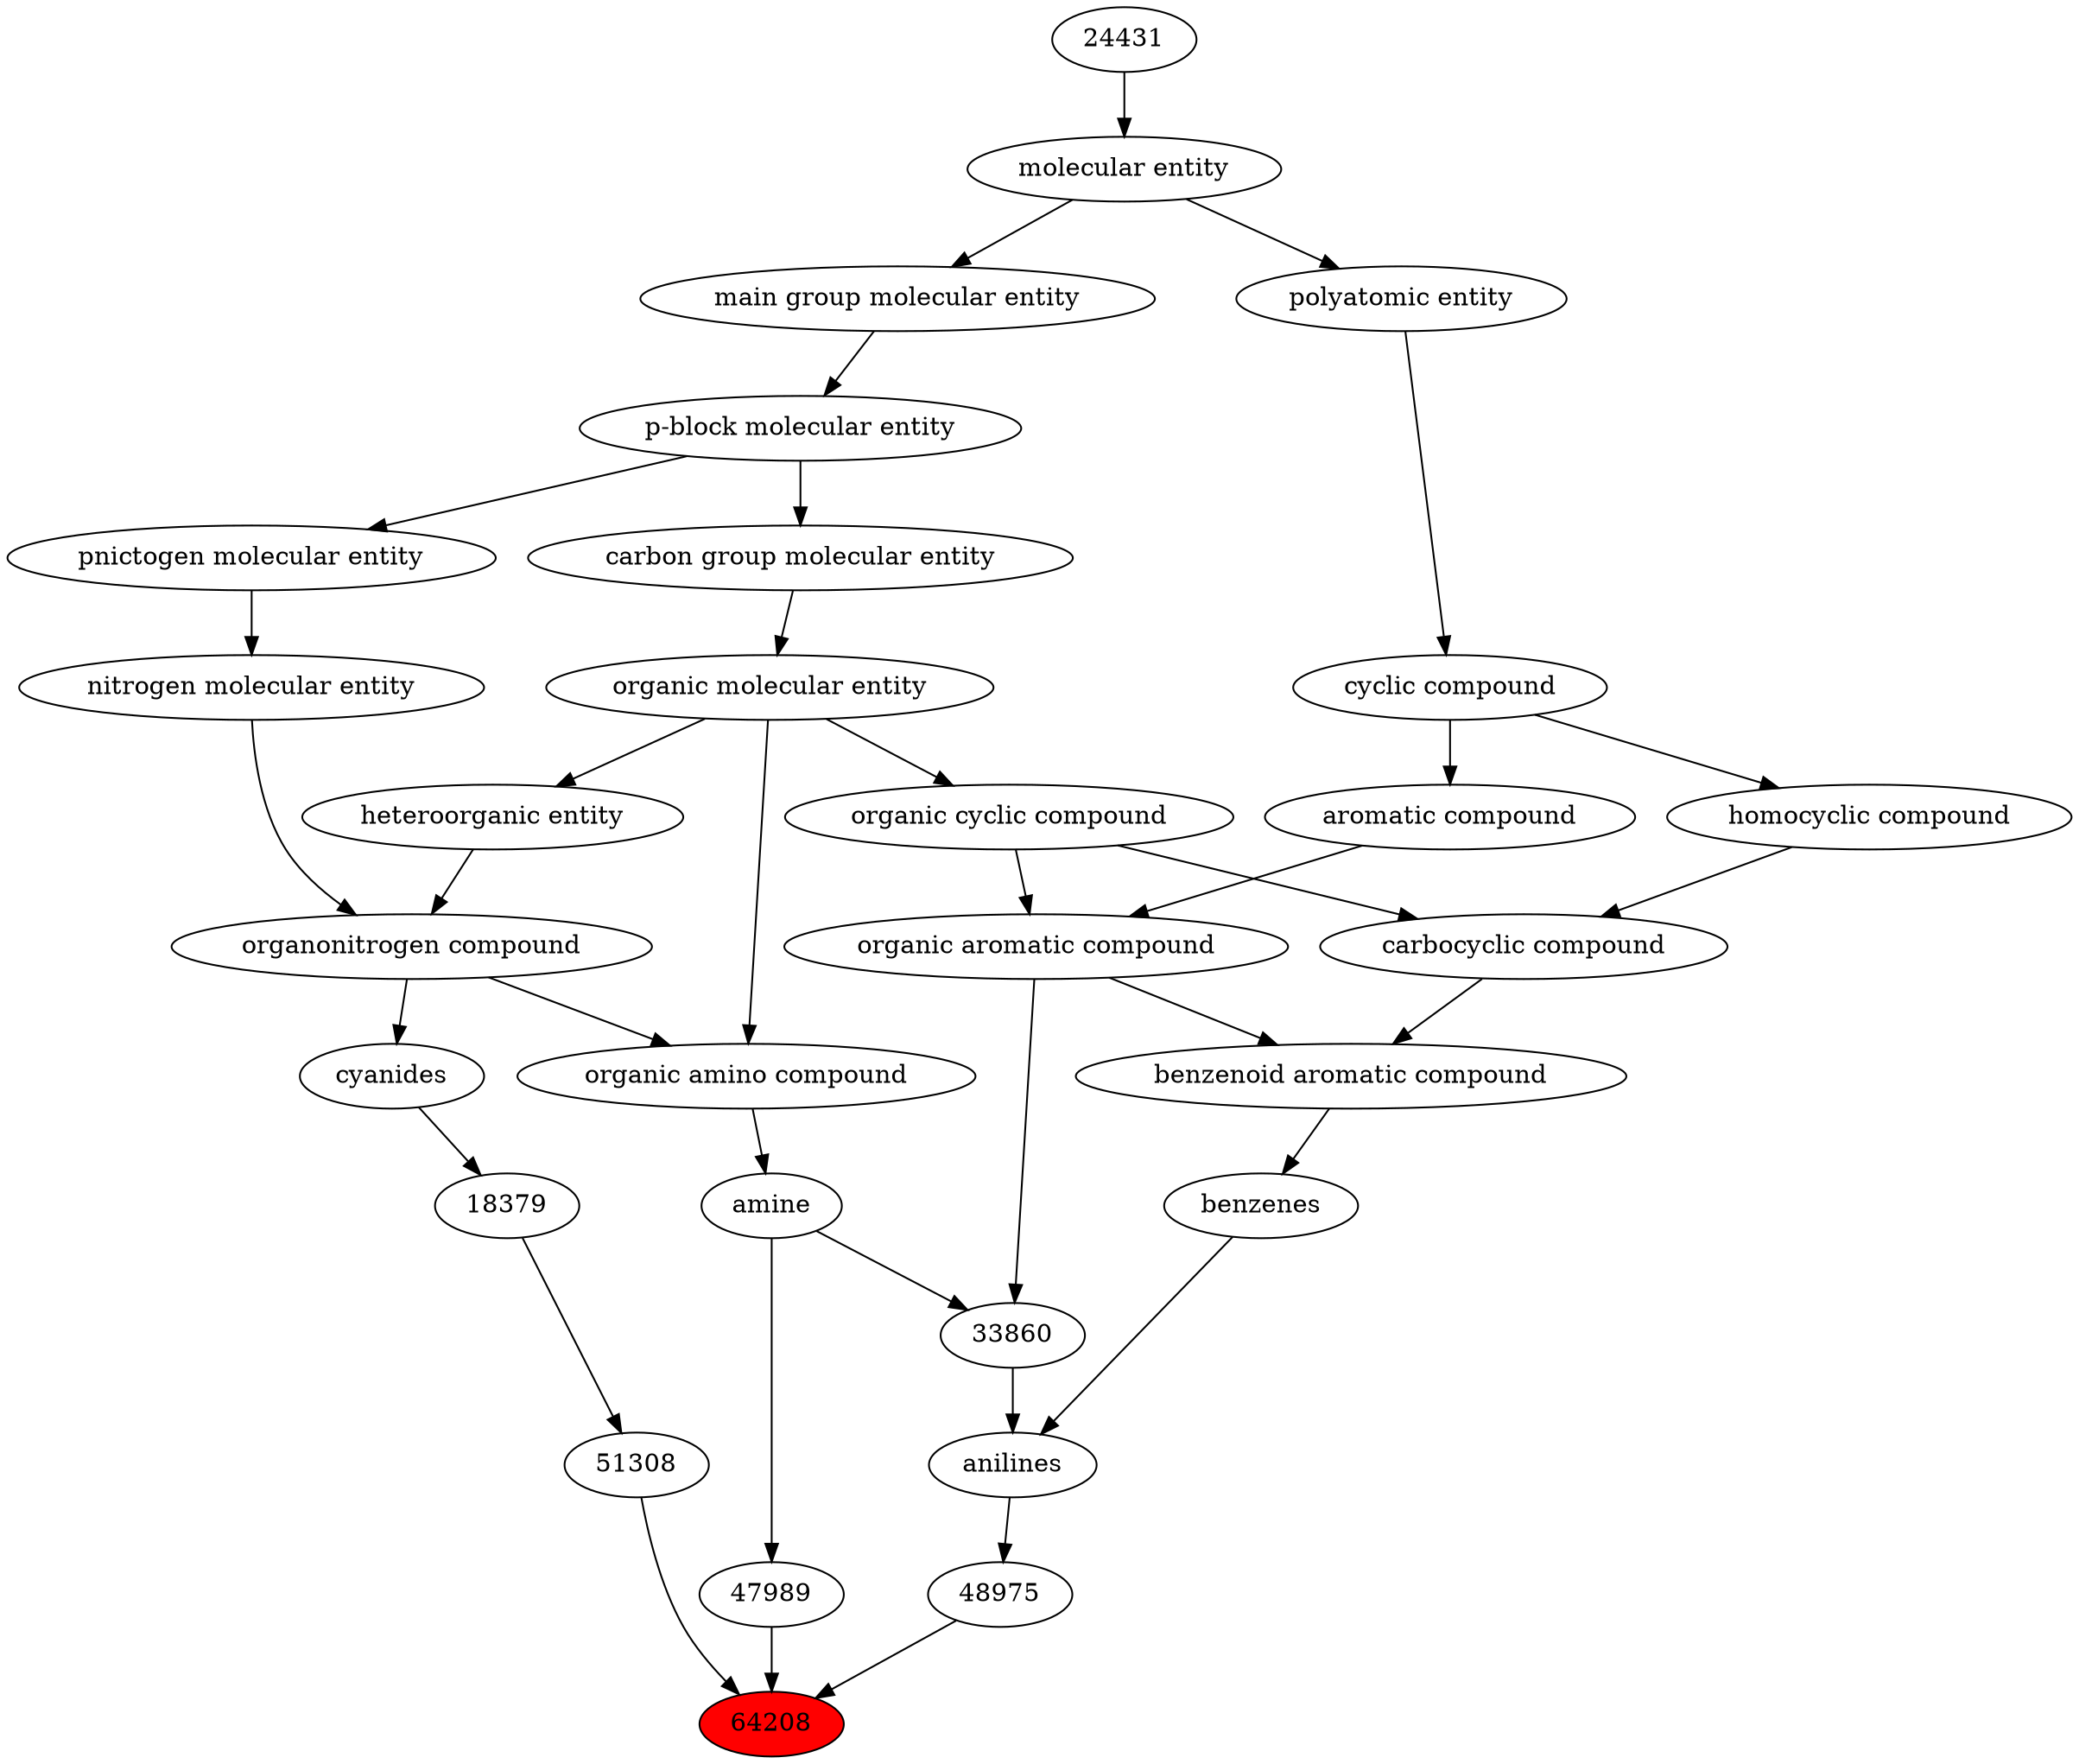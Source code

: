 digraph tree{ 
64208 [label="64208" fillcolor=red style=filled]
51308 -> 64208
48975 -> 64208
47989 -> 64208
51308 [label="51308"]
18379 -> 51308
48975 [label="48975"]
22562 -> 48975
47989 [label="47989"]
32952 -> 47989
18379 [label="18379"]
23424 -> 18379
22562 [label="anilines"]
22712 -> 22562
33860 -> 22562
32952 [label="amine"]
50047 -> 32952
23424 [label="cyanides"]
35352 -> 23424
22712 [label="benzenes"]
33836 -> 22712
33860 [label="33860"]
33659 -> 33860
32952 -> 33860
50047 [label="organic amino compound"]
50860 -> 50047
35352 -> 50047
35352 [label="organonitrogen compound"]
51143 -> 35352
33285 -> 35352
33836 [label="benzenoid aromatic compound"]
33659 -> 33836
33598 -> 33836
33659 [label="organic aromatic compound"]
33832 -> 33659
33655 -> 33659
50860 [label="organic molecular entity"]
33582 -> 50860
51143 [label="nitrogen molecular entity"]
33302 -> 51143
33285 [label="heteroorganic entity"]
50860 -> 33285
33598 [label="carbocyclic compound"]
33832 -> 33598
33597 -> 33598
33832 [label="organic cyclic compound"]
50860 -> 33832
33655 [label="aromatic compound"]
33595 -> 33655
33582 [label="carbon group molecular entity"]
33675 -> 33582
33302 [label="pnictogen molecular entity"]
33675 -> 33302
33597 [label="homocyclic compound"]
33595 -> 33597
33595 [label="cyclic compound"]
36357 -> 33595
33675 [label="p-block molecular entity"]
33579 -> 33675
36357 [label="polyatomic entity"]
23367 -> 36357
33579 [label="main group molecular entity"]
23367 -> 33579
23367 [label="molecular entity"]
24431 -> 23367
24431 [label="24431"]
}